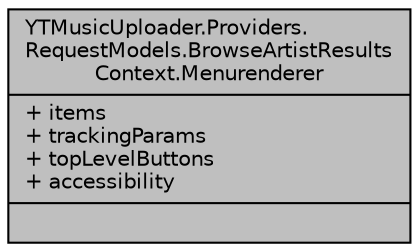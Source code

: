 digraph "YTMusicUploader.Providers.RequestModels.BrowseArtistResultsContext.Menurenderer"
{
 // LATEX_PDF_SIZE
  edge [fontname="Helvetica",fontsize="10",labelfontname="Helvetica",labelfontsize="10"];
  node [fontname="Helvetica",fontsize="10",shape=record];
  Node1 [label="{YTMusicUploader.Providers.\lRequestModels.BrowseArtistResults\lContext.Menurenderer\n|+ items\l+ trackingParams\l+ topLevelButtons\l+ accessibility\l|}",height=0.2,width=0.4,color="black", fillcolor="grey75", style="filled", fontcolor="black",tooltip=" "];
}
